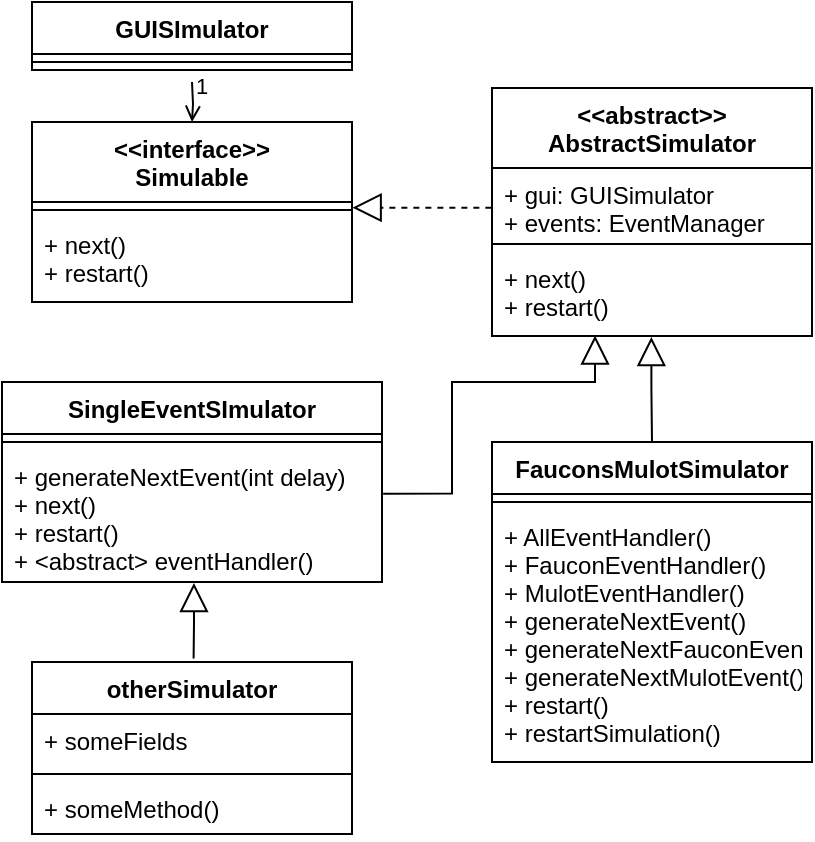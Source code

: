<mxfile version="15.4.0" type="device"><diagram id="rMKeRjBzly1wGN0JT3KN" name="Page-1"><mxGraphModel dx="813" dy="530" grid="1" gridSize="10" guides="1" tooltips="1" connect="1" arrows="1" fold="1" page="1" pageScale="1" pageWidth="827" pageHeight="1169" math="0" shadow="0"><root><mxCell id="0"/><mxCell id="1" parent="0"/><mxCell id="je9razOvwQKpXyq_6S0y-1" value="GUISImulator" style="swimlane;fontStyle=1;align=center;verticalAlign=top;childLayout=stackLayout;horizontal=1;startSize=26;horizontalStack=0;resizeParent=1;resizeParentMax=0;resizeLast=0;collapsible=1;marginBottom=0;" vertex="1" parent="1"><mxGeometry x="320" y="180" width="160" height="34" as="geometry"/></mxCell><mxCell id="je9razOvwQKpXyq_6S0y-3" value="" style="line;strokeWidth=1;fillColor=none;align=left;verticalAlign=middle;spacingTop=-1;spacingLeft=3;spacingRight=3;rotatable=0;labelPosition=right;points=[];portConstraint=eastwest;" vertex="1" parent="je9razOvwQKpXyq_6S0y-1"><mxGeometry y="26" width="160" height="8" as="geometry"/></mxCell><mxCell id="je9razOvwQKpXyq_6S0y-5" value="&lt;&lt;interface&gt;&gt;&#10;Simulable" style="swimlane;fontStyle=1;align=center;verticalAlign=top;childLayout=stackLayout;horizontal=1;startSize=40;horizontalStack=0;resizeParent=1;resizeParentMax=0;resizeLast=0;collapsible=1;marginBottom=0;" vertex="1" parent="1"><mxGeometry x="320" y="240" width="160" height="90" as="geometry"/></mxCell><mxCell id="je9razOvwQKpXyq_6S0y-7" value="" style="line;strokeWidth=1;fillColor=none;align=left;verticalAlign=middle;spacingTop=-1;spacingLeft=3;spacingRight=3;rotatable=0;labelPosition=right;points=[];portConstraint=eastwest;" vertex="1" parent="je9razOvwQKpXyq_6S0y-5"><mxGeometry y="40" width="160" height="8" as="geometry"/></mxCell><mxCell id="je9razOvwQKpXyq_6S0y-8" value="+ next()&#10;+ restart()" style="text;strokeColor=none;fillColor=none;align=left;verticalAlign=top;spacingLeft=4;spacingRight=4;overflow=hidden;rotatable=0;points=[[0,0.5],[1,0.5]];portConstraint=eastwest;" vertex="1" parent="je9razOvwQKpXyq_6S0y-5"><mxGeometry y="48" width="160" height="42" as="geometry"/></mxCell><mxCell id="je9razOvwQKpXyq_6S0y-14" value="&lt;&lt;abstract&gt;&gt;&#10;AbstractSimulator" style="swimlane;fontStyle=1;align=center;verticalAlign=top;childLayout=stackLayout;horizontal=1;startSize=40;horizontalStack=0;resizeParent=1;resizeParentMax=0;resizeLast=0;collapsible=1;marginBottom=0;" vertex="1" parent="1"><mxGeometry x="550" y="223" width="160" height="124" as="geometry"/></mxCell><mxCell id="je9razOvwQKpXyq_6S0y-15" value="+ gui: GUISimulator&#10;+ events: EventManager " style="text;strokeColor=none;fillColor=none;align=left;verticalAlign=top;spacingLeft=4;spacingRight=4;overflow=hidden;rotatable=0;points=[[0,0.5],[1,0.5]];portConstraint=eastwest;" vertex="1" parent="je9razOvwQKpXyq_6S0y-14"><mxGeometry y="40" width="160" height="34" as="geometry"/></mxCell><mxCell id="je9razOvwQKpXyq_6S0y-16" value="" style="line;strokeWidth=1;fillColor=none;align=left;verticalAlign=middle;spacingTop=-1;spacingLeft=3;spacingRight=3;rotatable=0;labelPosition=right;points=[];portConstraint=eastwest;" vertex="1" parent="je9razOvwQKpXyq_6S0y-14"><mxGeometry y="74" width="160" height="8" as="geometry"/></mxCell><mxCell id="je9razOvwQKpXyq_6S0y-17" value="+ next()&#10;+ restart()" style="text;strokeColor=none;fillColor=none;align=left;verticalAlign=top;spacingLeft=4;spacingRight=4;overflow=hidden;rotatable=0;points=[[0,0.5],[1,0.5]];portConstraint=eastwest;" vertex="1" parent="je9razOvwQKpXyq_6S0y-14"><mxGeometry y="82" width="160" height="42" as="geometry"/></mxCell><mxCell id="je9razOvwQKpXyq_6S0y-18" value="SingleEventSImulator" style="swimlane;fontStyle=1;align=center;verticalAlign=top;childLayout=stackLayout;horizontal=1;startSize=26;horizontalStack=0;resizeParent=1;resizeParentMax=0;resizeLast=0;collapsible=1;marginBottom=0;" vertex="1" parent="1"><mxGeometry x="305" y="370" width="190" height="100" as="geometry"/></mxCell><mxCell id="je9razOvwQKpXyq_6S0y-20" value="" style="line;strokeWidth=1;fillColor=none;align=left;verticalAlign=middle;spacingTop=-1;spacingLeft=3;spacingRight=3;rotatable=0;labelPosition=right;points=[];portConstraint=eastwest;" vertex="1" parent="je9razOvwQKpXyq_6S0y-18"><mxGeometry y="26" width="190" height="8" as="geometry"/></mxCell><mxCell id="je9razOvwQKpXyq_6S0y-21" value="+ generateNextEvent(int delay)&#10;+ next()&#10;+ restart()&#10;+ &lt;abstract&gt; eventHandler()" style="text;strokeColor=none;fillColor=none;align=left;verticalAlign=top;spacingLeft=4;spacingRight=4;overflow=hidden;rotatable=0;points=[[0,0.5],[1,0.5]];portConstraint=eastwest;" vertex="1" parent="je9razOvwQKpXyq_6S0y-18"><mxGeometry y="34" width="190" height="66" as="geometry"/></mxCell><mxCell id="je9razOvwQKpXyq_6S0y-22" value="FauconsMulotSimulator" style="swimlane;fontStyle=1;align=center;verticalAlign=top;childLayout=stackLayout;horizontal=1;startSize=26;horizontalStack=0;resizeParent=1;resizeParentMax=0;resizeLast=0;collapsible=1;marginBottom=0;" vertex="1" parent="1"><mxGeometry x="550" y="400" width="160" height="160" as="geometry"/></mxCell><mxCell id="je9razOvwQKpXyq_6S0y-24" value="" style="line;strokeWidth=1;fillColor=none;align=left;verticalAlign=middle;spacingTop=-1;spacingLeft=3;spacingRight=3;rotatable=0;labelPosition=right;points=[];portConstraint=eastwest;" vertex="1" parent="je9razOvwQKpXyq_6S0y-22"><mxGeometry y="26" width="160" height="8" as="geometry"/></mxCell><mxCell id="je9razOvwQKpXyq_6S0y-25" value="+ AllEventHandler()&#10;+ FauconEventHandler()&#10;+ MulotEventHandler()&#10;+ generateNextEvent()&#10;+ generateNextFauconEvent()&#10;+ generateNextMulotEvent()&#10;+ restart()&#10;+ restartSimulation()" style="text;strokeColor=none;fillColor=none;align=left;verticalAlign=top;spacingLeft=4;spacingRight=4;overflow=hidden;rotatable=0;points=[[0,0.5],[1,0.5]];portConstraint=eastwest;" vertex="1" parent="je9razOvwQKpXyq_6S0y-22"><mxGeometry y="34" width="160" height="126" as="geometry"/></mxCell><mxCell id="je9razOvwQKpXyq_6S0y-26" value="otherSimulator" style="swimlane;fontStyle=1;align=center;verticalAlign=top;childLayout=stackLayout;horizontal=1;startSize=26;horizontalStack=0;resizeParent=1;resizeParentMax=0;resizeLast=0;collapsible=1;marginBottom=0;" vertex="1" parent="1"><mxGeometry x="320" y="510" width="160" height="86" as="geometry"/></mxCell><mxCell id="je9razOvwQKpXyq_6S0y-27" value="+ someFields" style="text;strokeColor=none;fillColor=none;align=left;verticalAlign=top;spacingLeft=4;spacingRight=4;overflow=hidden;rotatable=0;points=[[0,0.5],[1,0.5]];portConstraint=eastwest;" vertex="1" parent="je9razOvwQKpXyq_6S0y-26"><mxGeometry y="26" width="160" height="26" as="geometry"/></mxCell><mxCell id="je9razOvwQKpXyq_6S0y-28" value="" style="line;strokeWidth=1;fillColor=none;align=left;verticalAlign=middle;spacingTop=-1;spacingLeft=3;spacingRight=3;rotatable=0;labelPosition=right;points=[];portConstraint=eastwest;" vertex="1" parent="je9razOvwQKpXyq_6S0y-26"><mxGeometry y="52" width="160" height="8" as="geometry"/></mxCell><mxCell id="je9razOvwQKpXyq_6S0y-29" value="+ someMethod()" style="text;strokeColor=none;fillColor=none;align=left;verticalAlign=top;spacingLeft=4;spacingRight=4;overflow=hidden;rotatable=0;points=[[0,0.5],[1,0.5]];portConstraint=eastwest;" vertex="1" parent="je9razOvwQKpXyq_6S0y-26"><mxGeometry y="60" width="160" height="26" as="geometry"/></mxCell><mxCell id="je9razOvwQKpXyq_6S0y-30" value="" style="endArrow=open;endFill=0;html=1;edgeStyle=orthogonalEdgeStyle;align=left;verticalAlign=top;rounded=0;entryX=0.5;entryY=0;entryDx=0;entryDy=0;" edge="1" parent="1" target="je9razOvwQKpXyq_6S0y-5"><mxGeometry y="30" relative="1" as="geometry"><mxPoint x="400" y="220" as="sourcePoint"/><mxPoint x="460" y="280" as="targetPoint"/><mxPoint as="offset"/></mxGeometry></mxCell><mxCell id="je9razOvwQKpXyq_6S0y-31" value="1" style="edgeLabel;resizable=0;html=1;align=left;verticalAlign=bottom;" connectable="0" vertex="1" parent="je9razOvwQKpXyq_6S0y-30"><mxGeometry x="-1" relative="1" as="geometry"><mxPoint y="10" as="offset"/></mxGeometry></mxCell><mxCell id="je9razOvwQKpXyq_6S0y-32" value="" style="endArrow=block;endFill=0;endSize=12;html=1;rounded=0;edgeStyle=orthogonalEdgeStyle;entryX=1.002;entryY=0.355;entryDx=0;entryDy=0;entryPerimeter=0;exitX=-0.002;exitY=0.583;exitDx=0;exitDy=0;exitPerimeter=0;dashed=1;" edge="1" parent="1" source="je9razOvwQKpXyq_6S0y-15" target="je9razOvwQKpXyq_6S0y-7"><mxGeometry width="160" relative="1" as="geometry"><mxPoint x="440" y="310" as="sourcePoint"/><mxPoint x="600" y="310" as="targetPoint"/></mxGeometry></mxCell><mxCell id="je9razOvwQKpXyq_6S0y-33" value="" style="endArrow=none;endFill=0;endSize=12;html=1;rounded=0;edgeStyle=orthogonalEdgeStyle;entryX=0.5;entryY=0;entryDx=0;entryDy=0;exitX=0.498;exitY=1.012;exitDx=0;exitDy=0;exitPerimeter=0;startArrow=block;startFill=0;startSize=12;" edge="1" parent="1" source="je9razOvwQKpXyq_6S0y-17" target="je9razOvwQKpXyq_6S0y-22"><mxGeometry width="160" relative="1" as="geometry"><mxPoint x="430" y="400" as="sourcePoint"/><mxPoint x="590" y="400" as="targetPoint"/></mxGeometry></mxCell><mxCell id="je9razOvwQKpXyq_6S0y-34" value="" style="endArrow=none;endFill=0;endSize=12;html=1;rounded=0;edgeStyle=orthogonalEdgeStyle;entryX=1.003;entryY=0.331;entryDx=0;entryDy=0;exitX=0.322;exitY=0.995;exitDx=0;exitDy=0;exitPerimeter=0;entryPerimeter=0;startArrow=block;startFill=0;startSize=12;" edge="1" parent="1" source="je9razOvwQKpXyq_6S0y-17" target="je9razOvwQKpXyq_6S0y-21"><mxGeometry width="160" relative="1" as="geometry"><mxPoint x="510.0" y="347.504" as="sourcePoint"/><mxPoint x="510.32" y="400" as="targetPoint"/><Array as="points"><mxPoint x="602" y="370"/><mxPoint x="530" y="370"/><mxPoint x="530" y="426"/></Array></mxGeometry></mxCell><mxCell id="je9razOvwQKpXyq_6S0y-36" value="" style="endArrow=none;endFill=0;endSize=7;html=1;rounded=0;edgeStyle=orthogonalEdgeStyle;entryX=0.505;entryY=-0.021;entryDx=0;entryDy=0;exitX=0.505;exitY=1.008;exitDx=0;exitDy=0;exitPerimeter=0;entryPerimeter=0;startArrow=block;startFill=0;startSize=12;" edge="1" parent="1" source="je9razOvwQKpXyq_6S0y-21" target="je9razOvwQKpXyq_6S0y-26"><mxGeometry width="160" relative="1" as="geometry"><mxPoint x="510.0" y="457.504" as="sourcePoint"/><mxPoint x="510.32" y="510" as="targetPoint"/></mxGeometry></mxCell></root></mxGraphModel></diagram></mxfile>